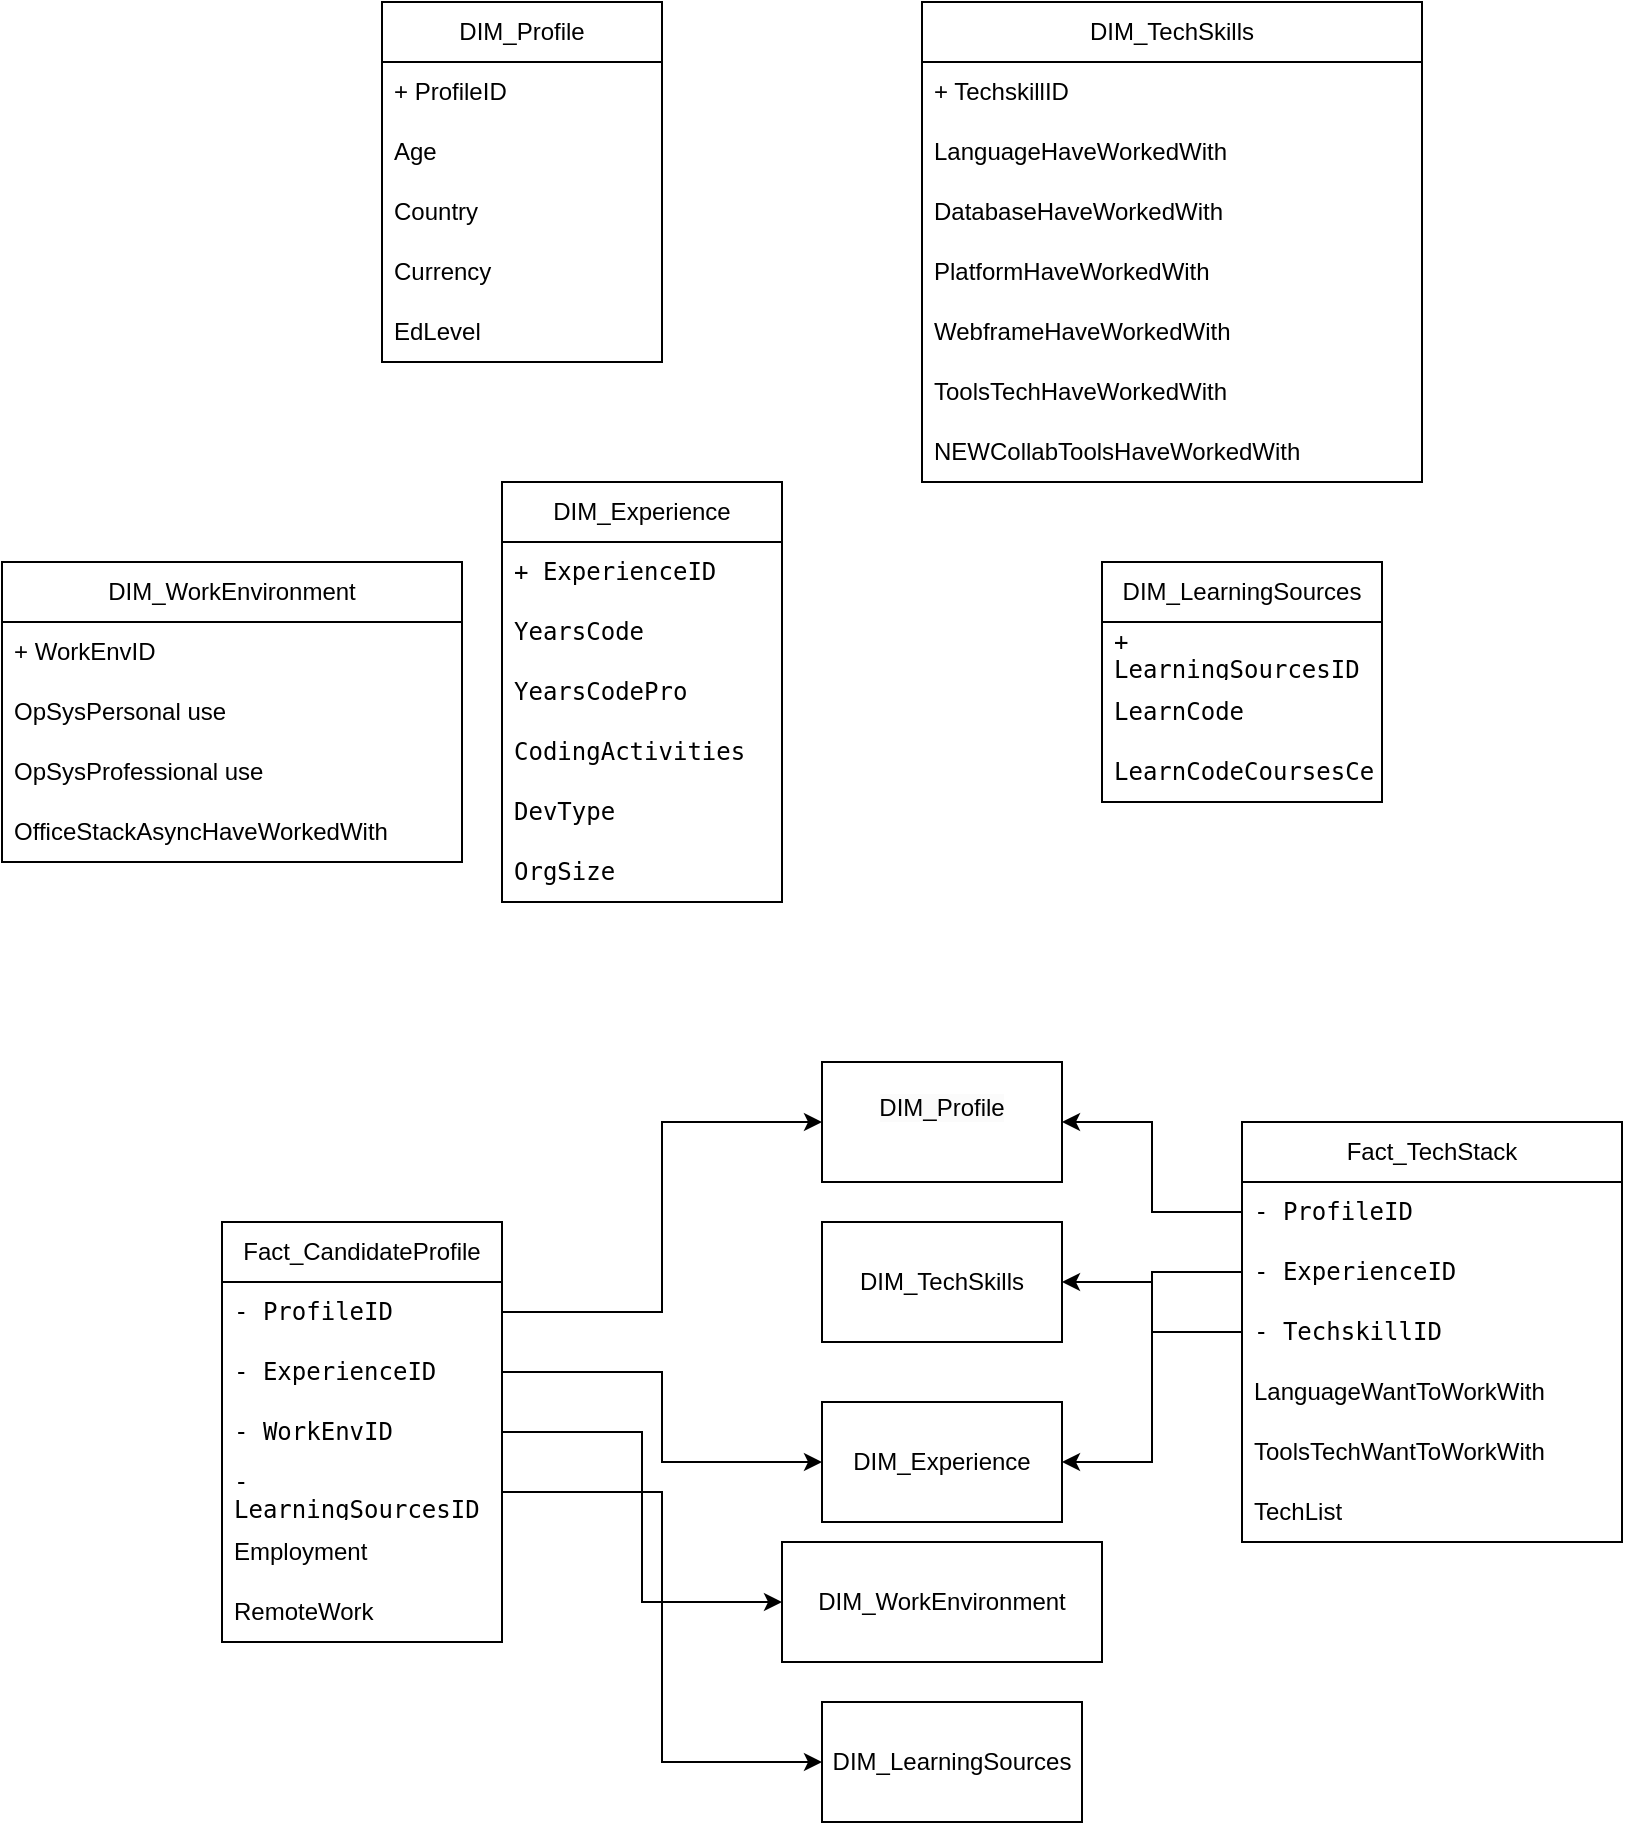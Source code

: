 <mxfile version="24.8.4">
  <diagram name="Trang-1" id="Zyf-sK_EhPLN33RANdn1">
    <mxGraphModel dx="880" dy="468" grid="1" gridSize="10" guides="1" tooltips="1" connect="1" arrows="1" fold="1" page="1" pageScale="1" pageWidth="827" pageHeight="1169" math="0" shadow="0">
      <root>
        <mxCell id="0" />
        <mxCell id="1" parent="0" />
        <mxCell id="54oT_g_ekvOSRhKsoH4Y-1" value="DIM_Profile" style="swimlane;fontStyle=0;childLayout=stackLayout;horizontal=1;startSize=30;horizontalStack=0;resizeParent=1;resizeParentMax=0;resizeLast=0;collapsible=1;marginBottom=0;whiteSpace=wrap;html=1;" parent="1" vertex="1">
          <mxGeometry x="240" y="40" width="140" height="180" as="geometry" />
        </mxCell>
        <mxCell id="54oT_g_ekvOSRhKsoH4Y-3" value="+ ProfileID" style="text;strokeColor=none;fillColor=none;align=left;verticalAlign=middle;spacingLeft=4;spacingRight=4;overflow=hidden;points=[[0,0.5],[1,0.5]];portConstraint=eastwest;rotatable=0;whiteSpace=wrap;html=1;" parent="54oT_g_ekvOSRhKsoH4Y-1" vertex="1">
          <mxGeometry y="30" width="140" height="30" as="geometry" />
        </mxCell>
        <mxCell id="54oT_g_ekvOSRhKsoH4Y-4" value="Age" style="text;strokeColor=none;fillColor=none;align=left;verticalAlign=middle;spacingLeft=4;spacingRight=4;overflow=hidden;points=[[0,0.5],[1,0.5]];portConstraint=eastwest;rotatable=0;whiteSpace=wrap;html=1;" parent="54oT_g_ekvOSRhKsoH4Y-1" vertex="1">
          <mxGeometry y="60" width="140" height="30" as="geometry" />
        </mxCell>
        <mxCell id="54oT_g_ekvOSRhKsoH4Y-26" value="Country" style="text;strokeColor=none;fillColor=none;align=left;verticalAlign=middle;spacingLeft=4;spacingRight=4;overflow=hidden;points=[[0,0.5],[1,0.5]];portConstraint=eastwest;rotatable=0;whiteSpace=wrap;html=1;" parent="54oT_g_ekvOSRhKsoH4Y-1" vertex="1">
          <mxGeometry y="90" width="140" height="30" as="geometry" />
        </mxCell>
        <mxCell id="54oT_g_ekvOSRhKsoH4Y-27" value="Currency" style="text;strokeColor=none;fillColor=none;align=left;verticalAlign=middle;spacingLeft=4;spacingRight=4;overflow=hidden;points=[[0,0.5],[1,0.5]];portConstraint=eastwest;rotatable=0;whiteSpace=wrap;html=1;" parent="54oT_g_ekvOSRhKsoH4Y-1" vertex="1">
          <mxGeometry y="120" width="140" height="30" as="geometry" />
        </mxCell>
        <mxCell id="54oT_g_ekvOSRhKsoH4Y-29" value="EdLevel" style="text;strokeColor=none;fillColor=none;align=left;verticalAlign=middle;spacingLeft=4;spacingRight=4;overflow=hidden;points=[[0,0.5],[1,0.5]];portConstraint=eastwest;rotatable=0;whiteSpace=wrap;html=1;" parent="54oT_g_ekvOSRhKsoH4Y-1" vertex="1">
          <mxGeometry y="150" width="140" height="30" as="geometry" />
        </mxCell>
        <mxCell id="54oT_g_ekvOSRhKsoH4Y-5" value="DIM_TechSkills" style="swimlane;fontStyle=0;childLayout=stackLayout;horizontal=1;startSize=30;horizontalStack=0;resizeParent=1;resizeParentMax=0;resizeLast=0;collapsible=1;marginBottom=0;whiteSpace=wrap;html=1;" parent="1" vertex="1">
          <mxGeometry x="510" y="40" width="250" height="240" as="geometry" />
        </mxCell>
        <mxCell id="54oT_g_ekvOSRhKsoH4Y-6" value="+ TechskillID" style="text;strokeColor=none;fillColor=none;align=left;verticalAlign=middle;spacingLeft=4;spacingRight=4;overflow=hidden;points=[[0,0.5],[1,0.5]];portConstraint=eastwest;rotatable=0;whiteSpace=wrap;html=1;" parent="54oT_g_ekvOSRhKsoH4Y-5" vertex="1">
          <mxGeometry y="30" width="250" height="30" as="geometry" />
        </mxCell>
        <mxCell id="54oT_g_ekvOSRhKsoH4Y-7" value="LanguageHaveWorkedWith" style="text;strokeColor=none;fillColor=none;align=left;verticalAlign=middle;spacingLeft=4;spacingRight=4;overflow=hidden;points=[[0,0.5],[1,0.5]];portConstraint=eastwest;rotatable=0;whiteSpace=wrap;html=1;" parent="54oT_g_ekvOSRhKsoH4Y-5" vertex="1">
          <mxGeometry y="60" width="250" height="30" as="geometry" />
        </mxCell>
        <mxCell id="54oT_g_ekvOSRhKsoH4Y-32" value="DatabaseHaveWorkedWith" style="text;strokeColor=none;fillColor=none;align=left;verticalAlign=middle;spacingLeft=4;spacingRight=4;overflow=hidden;points=[[0,0.5],[1,0.5]];portConstraint=eastwest;rotatable=0;whiteSpace=wrap;html=1;" parent="54oT_g_ekvOSRhKsoH4Y-5" vertex="1">
          <mxGeometry y="90" width="250" height="30" as="geometry" />
        </mxCell>
        <mxCell id="54oT_g_ekvOSRhKsoH4Y-33" value="PlatformHaveWorkedWith" style="text;strokeColor=none;fillColor=none;align=left;verticalAlign=middle;spacingLeft=4;spacingRight=4;overflow=hidden;points=[[0,0.5],[1,0.5]];portConstraint=eastwest;rotatable=0;whiteSpace=wrap;html=1;" parent="54oT_g_ekvOSRhKsoH4Y-5" vertex="1">
          <mxGeometry y="120" width="250" height="30" as="geometry" />
        </mxCell>
        <mxCell id="54oT_g_ekvOSRhKsoH4Y-34" value="WebframeHaveWorkedWith" style="text;strokeColor=none;fillColor=none;align=left;verticalAlign=middle;spacingLeft=4;spacingRight=4;overflow=hidden;points=[[0,0.5],[1,0.5]];portConstraint=eastwest;rotatable=0;whiteSpace=wrap;html=1;" parent="54oT_g_ekvOSRhKsoH4Y-5" vertex="1">
          <mxGeometry y="150" width="250" height="30" as="geometry" />
        </mxCell>
        <mxCell id="54oT_g_ekvOSRhKsoH4Y-35" value="ToolsTechHaveWorkedWith" style="text;strokeColor=none;fillColor=none;align=left;verticalAlign=middle;spacingLeft=4;spacingRight=4;overflow=hidden;points=[[0,0.5],[1,0.5]];portConstraint=eastwest;rotatable=0;whiteSpace=wrap;html=1;" parent="54oT_g_ekvOSRhKsoH4Y-5" vertex="1">
          <mxGeometry y="180" width="250" height="30" as="geometry" />
        </mxCell>
        <mxCell id="54oT_g_ekvOSRhKsoH4Y-36" value="NEWCollabToolsHaveWorkedWith" style="text;strokeColor=none;fillColor=none;align=left;verticalAlign=middle;spacingLeft=4;spacingRight=4;overflow=hidden;points=[[0,0.5],[1,0.5]];portConstraint=eastwest;rotatable=0;whiteSpace=wrap;html=1;" parent="54oT_g_ekvOSRhKsoH4Y-5" vertex="1">
          <mxGeometry y="210" width="250" height="30" as="geometry" />
        </mxCell>
        <mxCell id="54oT_g_ekvOSRhKsoH4Y-9" value="DIM_Experience" style="swimlane;fontStyle=0;childLayout=stackLayout;horizontal=1;startSize=30;horizontalStack=0;resizeParent=1;resizeParentMax=0;resizeLast=0;collapsible=1;marginBottom=0;whiteSpace=wrap;html=1;" parent="1" vertex="1">
          <mxGeometry x="300" y="280" width="140" height="210" as="geometry" />
        </mxCell>
        <mxCell id="54oT_g_ekvOSRhKsoH4Y-10" value="&lt;font face=&quot;monospace&quot;&gt;+ ExperienceID&lt;/font&gt;" style="text;strokeColor=none;fillColor=none;align=left;verticalAlign=middle;spacingLeft=4;spacingRight=4;overflow=hidden;points=[[0,0.5],[1,0.5]];portConstraint=eastwest;rotatable=0;whiteSpace=wrap;html=1;" parent="54oT_g_ekvOSRhKsoH4Y-9" vertex="1">
          <mxGeometry y="30" width="140" height="30" as="geometry" />
        </mxCell>
        <mxCell id="54oT_g_ekvOSRhKsoH4Y-40" value="&lt;code&gt;YearsCode&lt;/code&gt;" style="text;strokeColor=none;fillColor=none;align=left;verticalAlign=middle;spacingLeft=4;spacingRight=4;overflow=hidden;points=[[0,0.5],[1,0.5]];portConstraint=eastwest;rotatable=0;whiteSpace=wrap;html=1;" parent="54oT_g_ekvOSRhKsoH4Y-9" vertex="1">
          <mxGeometry y="60" width="140" height="30" as="geometry" />
        </mxCell>
        <mxCell id="54oT_g_ekvOSRhKsoH4Y-11" value="&lt;code&gt;YearsCodePro&lt;/code&gt;" style="text;strokeColor=none;fillColor=none;align=left;verticalAlign=middle;spacingLeft=4;spacingRight=4;overflow=hidden;points=[[0,0.5],[1,0.5]];portConstraint=eastwest;rotatable=0;whiteSpace=wrap;html=1;" parent="54oT_g_ekvOSRhKsoH4Y-9" vertex="1">
          <mxGeometry y="90" width="140" height="30" as="geometry" />
        </mxCell>
        <mxCell id="54oT_g_ekvOSRhKsoH4Y-12" value="&lt;code&gt;CodingActivities&lt;/code&gt;" style="text;strokeColor=none;fillColor=none;align=left;verticalAlign=middle;spacingLeft=4;spacingRight=4;overflow=hidden;points=[[0,0.5],[1,0.5]];portConstraint=eastwest;rotatable=0;whiteSpace=wrap;html=1;" parent="54oT_g_ekvOSRhKsoH4Y-9" vertex="1">
          <mxGeometry y="120" width="140" height="30" as="geometry" />
        </mxCell>
        <mxCell id="54oT_g_ekvOSRhKsoH4Y-38" value="&lt;code&gt;DevType&lt;/code&gt;" style="text;strokeColor=none;fillColor=none;align=left;verticalAlign=middle;spacingLeft=4;spacingRight=4;overflow=hidden;points=[[0,0.5],[1,0.5]];portConstraint=eastwest;rotatable=0;whiteSpace=wrap;html=1;" parent="54oT_g_ekvOSRhKsoH4Y-9" vertex="1">
          <mxGeometry y="150" width="140" height="30" as="geometry" />
        </mxCell>
        <mxCell id="54oT_g_ekvOSRhKsoH4Y-39" value="&lt;code&gt;OrgSize&lt;/code&gt;" style="text;strokeColor=none;fillColor=none;align=left;verticalAlign=middle;spacingLeft=4;spacingRight=4;overflow=hidden;points=[[0,0.5],[1,0.5]];portConstraint=eastwest;rotatable=0;whiteSpace=wrap;html=1;" parent="54oT_g_ekvOSRhKsoH4Y-9" vertex="1">
          <mxGeometry y="180" width="140" height="30" as="geometry" />
        </mxCell>
        <mxCell id="54oT_g_ekvOSRhKsoH4Y-13" value="DIM_LearningSources" style="swimlane;fontStyle=0;childLayout=stackLayout;horizontal=1;startSize=30;horizontalStack=0;resizeParent=1;resizeParentMax=0;resizeLast=0;collapsible=1;marginBottom=0;whiteSpace=wrap;html=1;" parent="1" vertex="1">
          <mxGeometry x="600" y="320" width="140" height="120" as="geometry" />
        </mxCell>
        <mxCell id="54oT_g_ekvOSRhKsoH4Y-14" value="&lt;code&gt;+ LearningSourcesID&lt;/code&gt;" style="text;strokeColor=none;fillColor=none;align=left;verticalAlign=middle;spacingLeft=4;spacingRight=4;overflow=hidden;points=[[0,0.5],[1,0.5]];portConstraint=eastwest;rotatable=0;whiteSpace=wrap;html=1;" parent="54oT_g_ekvOSRhKsoH4Y-13" vertex="1">
          <mxGeometry y="30" width="140" height="30" as="geometry" />
        </mxCell>
        <mxCell id="54oT_g_ekvOSRhKsoH4Y-41" value="&lt;code&gt;LearnCode&lt;/code&gt;" style="text;strokeColor=none;fillColor=none;align=left;verticalAlign=middle;spacingLeft=4;spacingRight=4;overflow=hidden;points=[[0,0.5],[1,0.5]];portConstraint=eastwest;rotatable=0;whiteSpace=wrap;html=1;" parent="54oT_g_ekvOSRhKsoH4Y-13" vertex="1">
          <mxGeometry y="60" width="140" height="30" as="geometry" />
        </mxCell>
        <mxCell id="54oT_g_ekvOSRhKsoH4Y-16" value="&lt;code&gt;LearnCodeCoursesCert&lt;/code&gt;" style="text;strokeColor=none;fillColor=none;align=left;verticalAlign=middle;spacingLeft=4;spacingRight=4;overflow=hidden;points=[[0,0.5],[1,0.5]];portConstraint=eastwest;rotatable=0;whiteSpace=wrap;html=1;" parent="54oT_g_ekvOSRhKsoH4Y-13" vertex="1">
          <mxGeometry y="90" width="140" height="30" as="geometry" />
        </mxCell>
        <mxCell id="54oT_g_ekvOSRhKsoH4Y-17" value="DIM_WorkEnvironment" style="swimlane;fontStyle=0;childLayout=stackLayout;horizontal=1;startSize=30;horizontalStack=0;resizeParent=1;resizeParentMax=0;resizeLast=0;collapsible=1;marginBottom=0;whiteSpace=wrap;html=1;" parent="1" vertex="1">
          <mxGeometry x="50" y="320" width="230" height="150" as="geometry" />
        </mxCell>
        <mxCell id="54oT_g_ekvOSRhKsoH4Y-18" value="+ WorkEnvID" style="text;strokeColor=none;fillColor=none;align=left;verticalAlign=middle;spacingLeft=4;spacingRight=4;overflow=hidden;points=[[0,0.5],[1,0.5]];portConstraint=eastwest;rotatable=0;whiteSpace=wrap;html=1;" parent="54oT_g_ekvOSRhKsoH4Y-17" vertex="1">
          <mxGeometry y="30" width="230" height="30" as="geometry" />
        </mxCell>
        <mxCell id="54oT_g_ekvOSRhKsoH4Y-19" value="OpSysPersonal use" style="text;strokeColor=none;fillColor=none;align=left;verticalAlign=middle;spacingLeft=4;spacingRight=4;overflow=hidden;points=[[0,0.5],[1,0.5]];portConstraint=eastwest;rotatable=0;whiteSpace=wrap;html=1;" parent="54oT_g_ekvOSRhKsoH4Y-17" vertex="1">
          <mxGeometry y="60" width="230" height="30" as="geometry" />
        </mxCell>
        <mxCell id="54oT_g_ekvOSRhKsoH4Y-43" value="OpSysProfessional use" style="text;strokeColor=none;fillColor=none;align=left;verticalAlign=middle;spacingLeft=4;spacingRight=4;overflow=hidden;points=[[0,0.5],[1,0.5]];portConstraint=eastwest;rotatable=0;whiteSpace=wrap;html=1;" parent="54oT_g_ekvOSRhKsoH4Y-17" vertex="1">
          <mxGeometry y="90" width="230" height="30" as="geometry" />
        </mxCell>
        <mxCell id="54oT_g_ekvOSRhKsoH4Y-44" value="OfficeStackAsyncHaveWorkedWith" style="text;strokeColor=none;fillColor=none;align=left;verticalAlign=middle;spacingLeft=4;spacingRight=4;overflow=hidden;points=[[0,0.5],[1,0.5]];portConstraint=eastwest;rotatable=0;whiteSpace=wrap;html=1;" parent="54oT_g_ekvOSRhKsoH4Y-17" vertex="1">
          <mxGeometry y="120" width="230" height="30" as="geometry" />
        </mxCell>
        <mxCell id="54oT_g_ekvOSRhKsoH4Y-60" value="Fact_CandidateProfile" style="swimlane;fontStyle=0;childLayout=stackLayout;horizontal=1;startSize=30;horizontalStack=0;resizeParent=1;resizeParentMax=0;resizeLast=0;collapsible=1;marginBottom=0;whiteSpace=wrap;html=1;" parent="1" vertex="1">
          <mxGeometry x="160" y="650" width="140" height="210" as="geometry" />
        </mxCell>
        <mxCell id="54oT_g_ekvOSRhKsoH4Y-62" value="&lt;code&gt;- ProfileID&lt;/code&gt;" style="text;strokeColor=none;fillColor=none;align=left;verticalAlign=middle;spacingLeft=4;spacingRight=4;overflow=hidden;points=[[0,0.5],[1,0.5]];portConstraint=eastwest;rotatable=0;whiteSpace=wrap;html=1;" parent="54oT_g_ekvOSRhKsoH4Y-60" vertex="1">
          <mxGeometry y="30" width="140" height="30" as="geometry" />
        </mxCell>
        <mxCell id="54oT_g_ekvOSRhKsoH4Y-63" value="&lt;code&gt;- ExperienceID&lt;/code&gt;" style="text;strokeColor=none;fillColor=none;align=left;verticalAlign=middle;spacingLeft=4;spacingRight=4;overflow=hidden;points=[[0,0.5],[1,0.5]];portConstraint=eastwest;rotatable=0;whiteSpace=wrap;html=1;" parent="54oT_g_ekvOSRhKsoH4Y-60" vertex="1">
          <mxGeometry y="60" width="140" height="30" as="geometry" />
        </mxCell>
        <mxCell id="54oT_g_ekvOSRhKsoH4Y-64" value="&lt;code&gt;-&amp;nbsp;WorkEnvID&lt;/code&gt;" style="text;strokeColor=none;fillColor=none;align=left;verticalAlign=middle;spacingLeft=4;spacingRight=4;overflow=hidden;points=[[0,0.5],[1,0.5]];portConstraint=eastwest;rotatable=0;whiteSpace=wrap;html=1;" parent="54oT_g_ekvOSRhKsoH4Y-60" vertex="1">
          <mxGeometry y="90" width="140" height="30" as="geometry" />
        </mxCell>
        <mxCell id="54oT_g_ekvOSRhKsoH4Y-66" value="&lt;span style=&quot;font-family: monospace;&quot;&gt;- LearningSourcesID&lt;/span&gt;" style="text;strokeColor=none;fillColor=none;align=left;verticalAlign=middle;spacingLeft=4;spacingRight=4;overflow=hidden;points=[[0,0.5],[1,0.5]];portConstraint=eastwest;rotatable=0;whiteSpace=wrap;html=1;" parent="54oT_g_ekvOSRhKsoH4Y-60" vertex="1">
          <mxGeometry y="120" width="140" height="30" as="geometry" />
        </mxCell>
        <mxCell id="54oT_g_ekvOSRhKsoH4Y-67" value="Employment" style="text;strokeColor=none;fillColor=none;align=left;verticalAlign=middle;spacingLeft=4;spacingRight=4;overflow=hidden;points=[[0,0.5],[1,0.5]];portConstraint=eastwest;rotatable=0;whiteSpace=wrap;html=1;" parent="54oT_g_ekvOSRhKsoH4Y-60" vertex="1">
          <mxGeometry y="150" width="140" height="30" as="geometry" />
        </mxCell>
        <mxCell id="54oT_g_ekvOSRhKsoH4Y-68" value="RemoteWork" style="text;strokeColor=none;fillColor=none;align=left;verticalAlign=middle;spacingLeft=4;spacingRight=4;overflow=hidden;points=[[0,0.5],[1,0.5]];portConstraint=eastwest;rotatable=0;whiteSpace=wrap;html=1;" parent="54oT_g_ekvOSRhKsoH4Y-60" vertex="1">
          <mxGeometry y="180" width="140" height="30" as="geometry" />
        </mxCell>
        <mxCell id="54oT_g_ekvOSRhKsoH4Y-69" value="Fact_TechStack" style="swimlane;fontStyle=0;childLayout=stackLayout;horizontal=1;startSize=30;horizontalStack=0;resizeParent=1;resizeParentMax=0;resizeLast=0;collapsible=1;marginBottom=0;whiteSpace=wrap;html=1;" parent="1" vertex="1">
          <mxGeometry x="670" y="600" width="190" height="210" as="geometry" />
        </mxCell>
        <mxCell id="54oT_g_ekvOSRhKsoH4Y-70" value="&lt;code&gt;- ProfileID&lt;/code&gt;" style="text;strokeColor=none;fillColor=none;align=left;verticalAlign=middle;spacingLeft=4;spacingRight=4;overflow=hidden;points=[[0,0.5],[1,0.5]];portConstraint=eastwest;rotatable=0;whiteSpace=wrap;html=1;" parent="54oT_g_ekvOSRhKsoH4Y-69" vertex="1">
          <mxGeometry y="30" width="190" height="30" as="geometry" />
        </mxCell>
        <mxCell id="54oT_g_ekvOSRhKsoH4Y-71" value="&lt;code&gt;- ExperienceID&lt;/code&gt;" style="text;strokeColor=none;fillColor=none;align=left;verticalAlign=middle;spacingLeft=4;spacingRight=4;overflow=hidden;points=[[0,0.5],[1,0.5]];portConstraint=eastwest;rotatable=0;whiteSpace=wrap;html=1;" parent="54oT_g_ekvOSRhKsoH4Y-69" vertex="1">
          <mxGeometry y="60" width="190" height="30" as="geometry" />
        </mxCell>
        <mxCell id="54oT_g_ekvOSRhKsoH4Y-72" value="&lt;code&gt;- TechskillID&lt;/code&gt;" style="text;strokeColor=none;fillColor=none;align=left;verticalAlign=middle;spacingLeft=4;spacingRight=4;overflow=hidden;points=[[0,0.5],[1,0.5]];portConstraint=eastwest;rotatable=0;whiteSpace=wrap;html=1;" parent="54oT_g_ekvOSRhKsoH4Y-69" vertex="1">
          <mxGeometry y="90" width="190" height="30" as="geometry" />
        </mxCell>
        <mxCell id="54oT_g_ekvOSRhKsoH4Y-74" value="LanguageWantToWorkWith" style="text;strokeColor=none;fillColor=none;align=left;verticalAlign=middle;spacingLeft=4;spacingRight=4;overflow=hidden;points=[[0,0.5],[1,0.5]];portConstraint=eastwest;rotatable=0;whiteSpace=wrap;html=1;" parent="54oT_g_ekvOSRhKsoH4Y-69" vertex="1">
          <mxGeometry y="120" width="190" height="30" as="geometry" />
        </mxCell>
        <mxCell id="54oT_g_ekvOSRhKsoH4Y-76" value="ToolsTechWantToWorkWith" style="text;strokeColor=none;fillColor=none;align=left;verticalAlign=middle;spacingLeft=4;spacingRight=4;overflow=hidden;points=[[0,0.5],[1,0.5]];portConstraint=eastwest;rotatable=0;whiteSpace=wrap;html=1;" parent="54oT_g_ekvOSRhKsoH4Y-69" vertex="1">
          <mxGeometry y="150" width="190" height="30" as="geometry" />
        </mxCell>
        <mxCell id="54oT_g_ekvOSRhKsoH4Y-75" value="TechList" style="text;strokeColor=none;fillColor=none;align=left;verticalAlign=middle;spacingLeft=4;spacingRight=4;overflow=hidden;points=[[0,0.5],[1,0.5]];portConstraint=eastwest;rotatable=0;whiteSpace=wrap;html=1;" parent="54oT_g_ekvOSRhKsoH4Y-69" vertex="1">
          <mxGeometry y="180" width="190" height="30" as="geometry" />
        </mxCell>
        <mxCell id="54oT_g_ekvOSRhKsoH4Y-77" value="&#xa;&lt;span style=&quot;color: rgb(0, 0, 0); font-family: Helvetica; font-size: 12px; font-style: normal; font-variant-ligatures: normal; font-variant-caps: normal; font-weight: 400; letter-spacing: normal; orphans: 2; text-align: center; text-indent: 0px; text-transform: none; widows: 2; word-spacing: 0px; -webkit-text-stroke-width: 0px; white-space: normal; background-color: rgb(251, 251, 251); text-decoration-thickness: initial; text-decoration-style: initial; text-decoration-color: initial; display: inline !important; float: none;&quot;&gt;DIM_Profile&lt;/span&gt;&#xa;&#xa;" style="rounded=0;whiteSpace=wrap;html=1;" parent="1" vertex="1">
          <mxGeometry x="460" y="570" width="120" height="60" as="geometry" />
        </mxCell>
        <mxCell id="54oT_g_ekvOSRhKsoH4Y-78" value="DIM_LearningSources" style="rounded=0;whiteSpace=wrap;html=1;" parent="1" vertex="1">
          <mxGeometry x="460" y="890" width="130" height="60" as="geometry" />
        </mxCell>
        <mxCell id="54oT_g_ekvOSRhKsoH4Y-79" value="DIM_TechSkills" style="rounded=0;whiteSpace=wrap;html=1;" parent="1" vertex="1">
          <mxGeometry x="460" y="650" width="120" height="60" as="geometry" />
        </mxCell>
        <mxCell id="54oT_g_ekvOSRhKsoH4Y-80" value="DIM_Experience" style="rounded=0;whiteSpace=wrap;html=1;" parent="1" vertex="1">
          <mxGeometry x="460" y="740" width="120" height="60" as="geometry" />
        </mxCell>
        <mxCell id="54oT_g_ekvOSRhKsoH4Y-81" value="DIM_WorkEnvironment" style="rounded=0;whiteSpace=wrap;html=1;" parent="1" vertex="1">
          <mxGeometry x="440" y="810" width="160" height="60" as="geometry" />
        </mxCell>
        <mxCell id="54oT_g_ekvOSRhKsoH4Y-82" style="edgeStyle=orthogonalEdgeStyle;rounded=0;orthogonalLoop=1;jettySize=auto;html=1;entryX=0;entryY=0.5;entryDx=0;entryDy=0;" parent="1" source="54oT_g_ekvOSRhKsoH4Y-62" target="54oT_g_ekvOSRhKsoH4Y-77" edge="1">
          <mxGeometry relative="1" as="geometry" />
        </mxCell>
        <mxCell id="54oT_g_ekvOSRhKsoH4Y-83" style="edgeStyle=orthogonalEdgeStyle;rounded=0;orthogonalLoop=1;jettySize=auto;html=1;entryX=0;entryY=0.5;entryDx=0;entryDy=0;" parent="1" source="54oT_g_ekvOSRhKsoH4Y-63" target="54oT_g_ekvOSRhKsoH4Y-80" edge="1">
          <mxGeometry relative="1" as="geometry" />
        </mxCell>
        <mxCell id="54oT_g_ekvOSRhKsoH4Y-84" style="edgeStyle=orthogonalEdgeStyle;rounded=0;orthogonalLoop=1;jettySize=auto;html=1;entryX=0;entryY=0.5;entryDx=0;entryDy=0;" parent="1" source="54oT_g_ekvOSRhKsoH4Y-64" target="54oT_g_ekvOSRhKsoH4Y-81" edge="1">
          <mxGeometry relative="1" as="geometry" />
        </mxCell>
        <mxCell id="54oT_g_ekvOSRhKsoH4Y-86" style="edgeStyle=orthogonalEdgeStyle;rounded=0;orthogonalLoop=1;jettySize=auto;html=1;entryX=0;entryY=0.5;entryDx=0;entryDy=0;" parent="1" source="54oT_g_ekvOSRhKsoH4Y-66" target="54oT_g_ekvOSRhKsoH4Y-78" edge="1">
          <mxGeometry relative="1" as="geometry" />
        </mxCell>
        <mxCell id="54oT_g_ekvOSRhKsoH4Y-87" style="edgeStyle=orthogonalEdgeStyle;rounded=0;orthogonalLoop=1;jettySize=auto;html=1;entryX=1;entryY=0.5;entryDx=0;entryDy=0;" parent="1" source="54oT_g_ekvOSRhKsoH4Y-70" target="54oT_g_ekvOSRhKsoH4Y-77" edge="1">
          <mxGeometry relative="1" as="geometry" />
        </mxCell>
        <mxCell id="54oT_g_ekvOSRhKsoH4Y-88" style="edgeStyle=orthogonalEdgeStyle;rounded=0;orthogonalLoop=1;jettySize=auto;html=1;entryX=1;entryY=0.5;entryDx=0;entryDy=0;" parent="1" source="54oT_g_ekvOSRhKsoH4Y-71" target="54oT_g_ekvOSRhKsoH4Y-80" edge="1">
          <mxGeometry relative="1" as="geometry" />
        </mxCell>
        <mxCell id="54oT_g_ekvOSRhKsoH4Y-89" style="edgeStyle=orthogonalEdgeStyle;rounded=0;orthogonalLoop=1;jettySize=auto;html=1;entryX=1;entryY=0.5;entryDx=0;entryDy=0;" parent="1" source="54oT_g_ekvOSRhKsoH4Y-72" target="54oT_g_ekvOSRhKsoH4Y-79" edge="1">
          <mxGeometry relative="1" as="geometry" />
        </mxCell>
      </root>
    </mxGraphModel>
  </diagram>
</mxfile>

